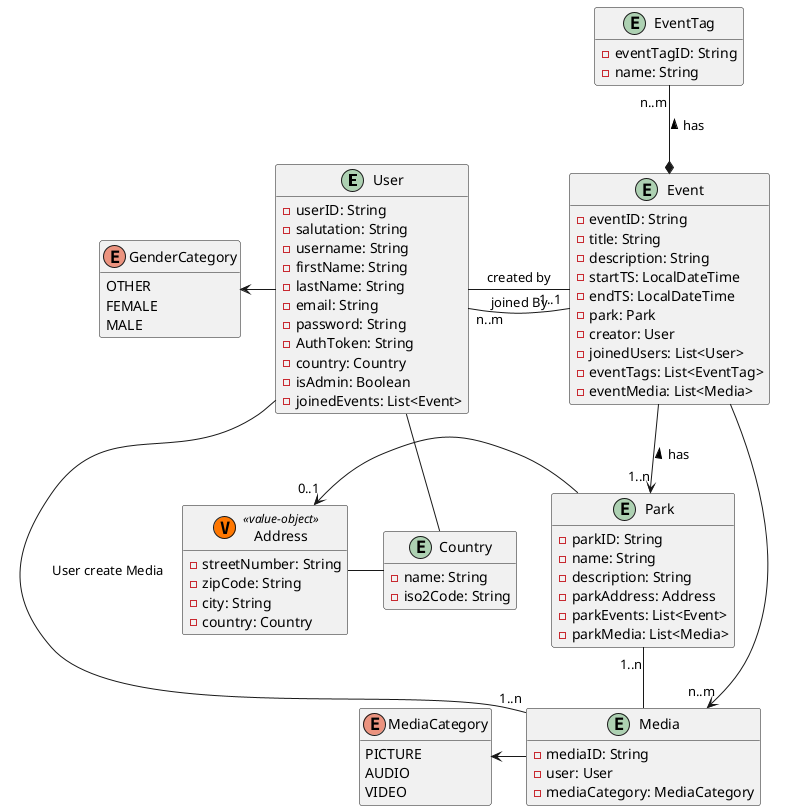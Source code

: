 @startuml
'https://plantuml.com/class-diagram

hide empty methods

entity User {
    - userID: String
    - salutation: String
    - username: String
    - firstName: String
    - lastName: String
    - email: String
    - password: String
    - AuthToken: String
    - country: Country
    - isAdmin: Boolean
    - joinedEvents: List<Event>
}

enum GenderCategory {
    OTHER
    FEMALE
    MALE
}

entity Event {
    - eventID: String
    - title: String
    - description: String
    - startTS: LocalDateTime
    - endTS: LocalDateTime
    - park: Park
    - creator: User
    - joinedUsers: List<User>
    - eventTags: List<EventTag>
    - eventMedia: List<Media>
}

entity EventTag {
    - eventTagID: String
    - name: String
}

entity Media {
    - mediaID: String
    - user: User
    - mediaCategory: MediaCategory
}

enum MediaCategory {
    PICTURE
    AUDIO
    VIDEO
}

entity Park {
    - parkID: String
    - name: String
    - description: String
    - parkAddress: Address
    - parkEvents: List<Event>
    - parkMedia: List<Media>
}

class Address <<(V, #FF7700) value-object>> {
    - streetNumber: String
    - zipCode: String
    - city: String
    - country: Country
}

entity Country {
    - name: String
    - iso2Code: String
}

Event "1..1" -- User : created by
Event --> "1..n" Park : has <
Event -left- "n..m" User : joined By
EventTag "n..m" --* Event : has <
Media "n..m" <-- Event
User -- "1..n" Media  : User create Media
Park "1..n" -- Media
User -- Country
Address - Country
Park -left> "0..1" Address
Media -left-> MediaCategory
User -left> GenderCategory

@enduml
